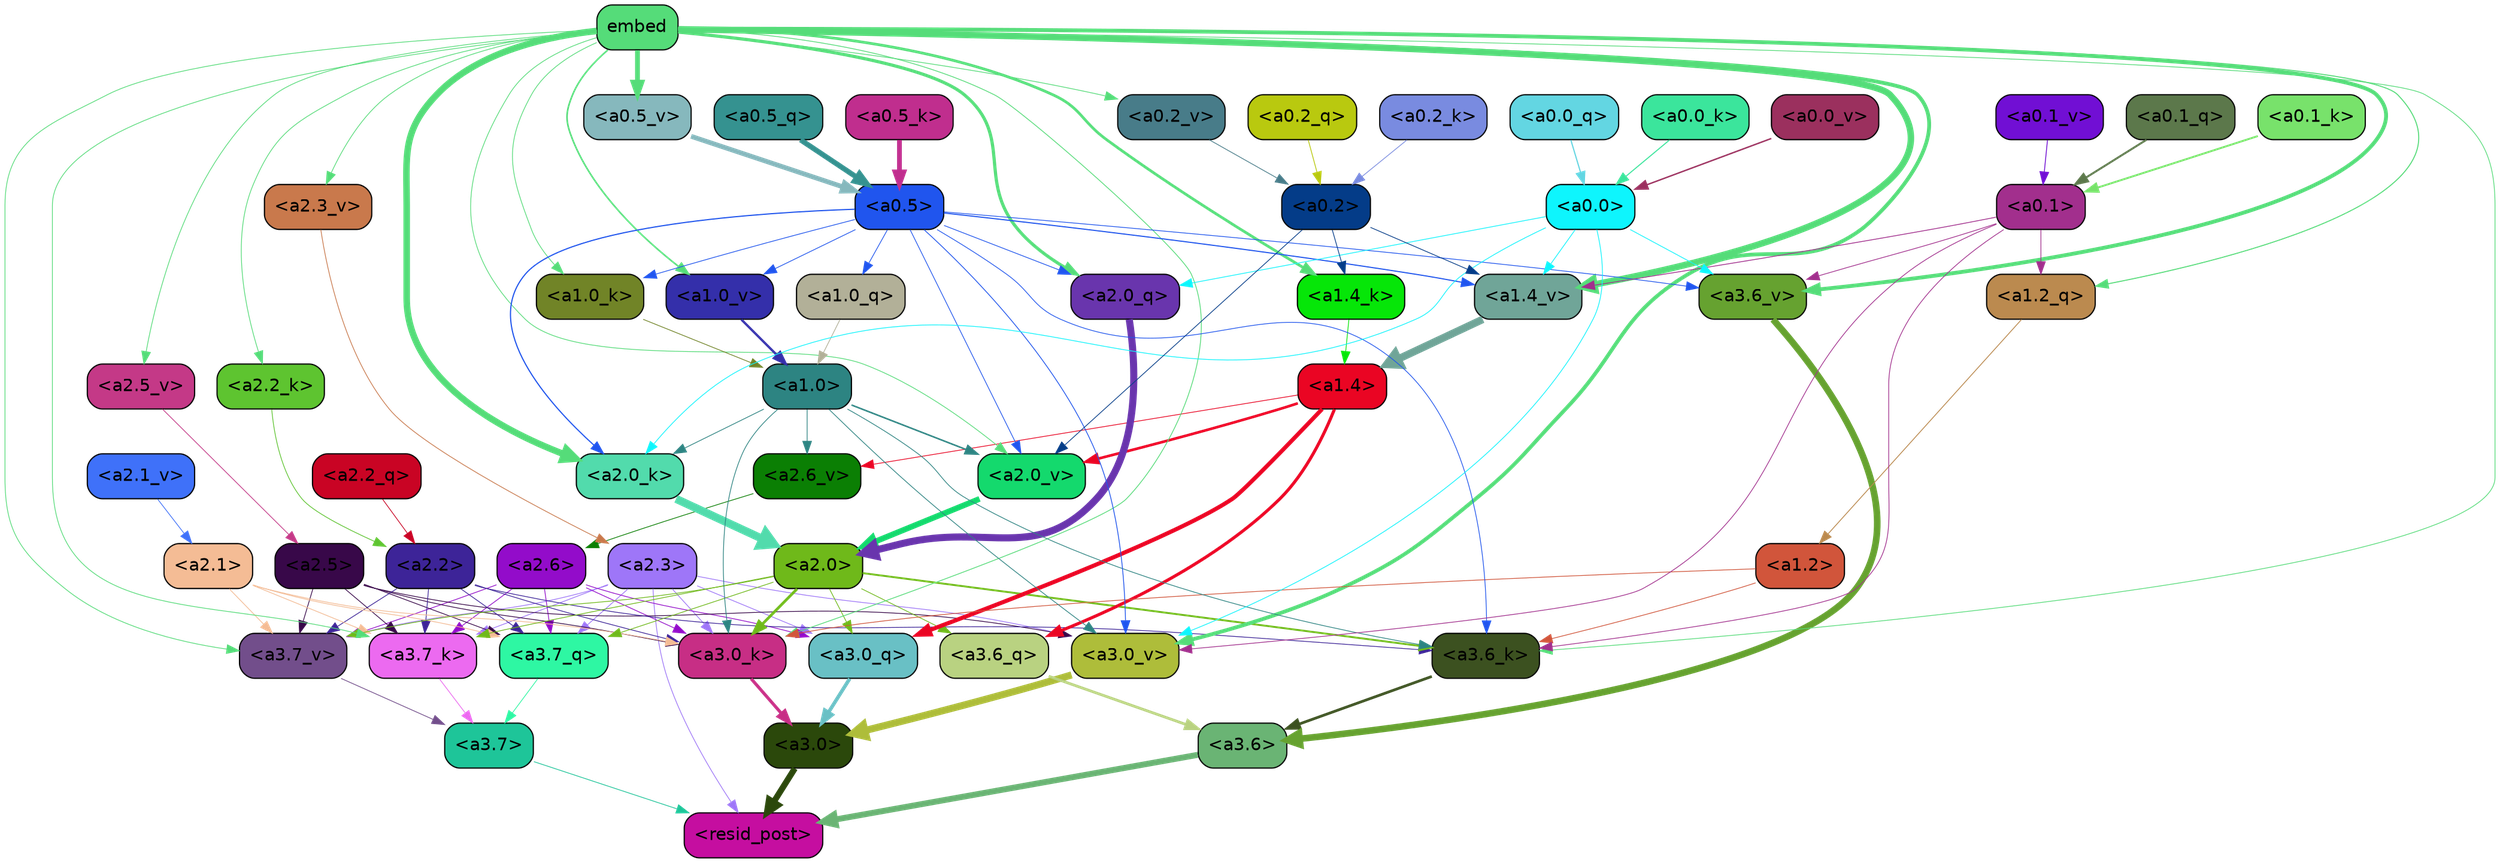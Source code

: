 strict digraph "" {
	graph [bgcolor=transparent,
		layout=dot,
		overlap=false,
		splines=true
	];
	"<a3.7>"	[color=black,
		fillcolor="#1ec599",
		fontname=Helvetica,
		shape=box,
		style="filled, rounded"];
	"<resid_post>"	[color=black,
		fillcolor="#c50ea0",
		fontname=Helvetica,
		shape=box,
		style="filled, rounded"];
	"<a3.7>" -> "<resid_post>"	[color="#1ec599",
		penwidth=0.6];
	"<a3.6>"	[color=black,
		fillcolor="#6ab474",
		fontname=Helvetica,
		shape=box,
		style="filled, rounded"];
	"<a3.6>" -> "<resid_post>"	[color="#6ab474",
		penwidth=4.7534414529800415];
	"<a3.0>"	[color=black,
		fillcolor="#2b480b",
		fontname=Helvetica,
		shape=box,
		style="filled, rounded"];
	"<a3.0>" -> "<resid_post>"	[color="#2b480b",
		penwidth=4.898576855659485];
	"<a2.3>"	[color=black,
		fillcolor="#9e76f8",
		fontname=Helvetica,
		shape=box,
		style="filled, rounded"];
	"<a2.3>" -> "<resid_post>"	[color="#9e76f8",
		penwidth=0.6];
	"<a3.7_q>"	[color=black,
		fillcolor="#2ef7a3",
		fontname=Helvetica,
		shape=box,
		style="filled, rounded"];
	"<a2.3>" -> "<a3.7_q>"	[color="#9e76f8",
		penwidth=0.6];
	"<a3.0_q>"	[color=black,
		fillcolor="#69c0c5",
		fontname=Helvetica,
		shape=box,
		style="filled, rounded"];
	"<a2.3>" -> "<a3.0_q>"	[color="#9e76f8",
		penwidth=0.6];
	"<a3.7_k>"	[color=black,
		fillcolor="#ec6af0",
		fontname=Helvetica,
		shape=box,
		style="filled, rounded"];
	"<a2.3>" -> "<a3.7_k>"	[color="#9e76f8",
		penwidth=0.6];
	"<a3.0_k>"	[color=black,
		fillcolor="#c72e85",
		fontname=Helvetica,
		shape=box,
		style="filled, rounded"];
	"<a2.3>" -> "<a3.0_k>"	[color="#9e76f8",
		penwidth=0.6];
	"<a3.7_v>"	[color=black,
		fillcolor="#724e8b",
		fontname=Helvetica,
		shape=box,
		style="filled, rounded"];
	"<a2.3>" -> "<a3.7_v>"	[color="#9e76f8",
		penwidth=0.6];
	"<a3.0_v>"	[color=black,
		fillcolor="#aebd3a",
		fontname=Helvetica,
		shape=box,
		style="filled, rounded"];
	"<a2.3>" -> "<a3.0_v>"	[color="#9e76f8",
		penwidth=0.6];
	"<a3.7_q>" -> "<a3.7>"	[color="#2ef7a3",
		penwidth=0.6];
	"<a3.6_q>"	[color=black,
		fillcolor="#b9d281",
		fontname=Helvetica,
		shape=box,
		style="filled, rounded"];
	"<a3.6_q>" -> "<a3.6>"	[color="#b9d281",
		penwidth=2.160832464694977];
	"<a3.0_q>" -> "<a3.0>"	[color="#69c0c5",
		penwidth=2.870753765106201];
	"<a3.7_k>" -> "<a3.7>"	[color="#ec6af0",
		penwidth=0.6];
	"<a3.6_k>"	[color=black,
		fillcolor="#3c5120",
		fontname=Helvetica,
		shape=box,
		style="filled, rounded"];
	"<a3.6_k>" -> "<a3.6>"	[color="#3c5120",
		penwidth=2.13908451795578];
	"<a3.0_k>" -> "<a3.0>"	[color="#c72e85",
		penwidth=2.520303964614868];
	"<a3.7_v>" -> "<a3.7>"	[color="#724e8b",
		penwidth=0.6];
	"<a3.6_v>"	[color=black,
		fillcolor="#66a230",
		fontname=Helvetica,
		shape=box,
		style="filled, rounded"];
	"<a3.6_v>" -> "<a3.6>"	[color="#66a230",
		penwidth=5.297133803367615];
	"<a3.0_v>" -> "<a3.0>"	[color="#aebd3a",
		penwidth=5.680712580680847];
	"<a2.6>"	[color=black,
		fillcolor="#930cca",
		fontname=Helvetica,
		shape=box,
		style="filled, rounded"];
	"<a2.6>" -> "<a3.7_q>"	[color="#930cca",
		penwidth=0.6];
	"<a2.6>" -> "<a3.0_q>"	[color="#930cca",
		penwidth=0.6];
	"<a2.6>" -> "<a3.7_k>"	[color="#930cca",
		penwidth=0.6];
	"<a2.6>" -> "<a3.0_k>"	[color="#930cca",
		penwidth=0.6];
	"<a2.6>" -> "<a3.7_v>"	[color="#930cca",
		penwidth=0.6];
	"<a2.5>"	[color=black,
		fillcolor="#380849",
		fontname=Helvetica,
		shape=box,
		style="filled, rounded"];
	"<a2.5>" -> "<a3.7_q>"	[color="#380849",
		penwidth=0.6];
	"<a2.5>" -> "<a3.7_k>"	[color="#380849",
		penwidth=0.6];
	"<a2.5>" -> "<a3.0_k>"	[color="#380849",
		penwidth=0.6];
	"<a2.5>" -> "<a3.7_v>"	[color="#380849",
		penwidth=0.6];
	"<a2.5>" -> "<a3.0_v>"	[color="#380849",
		penwidth=0.6];
	"<a2.2>"	[color=black,
		fillcolor="#3d2498",
		fontname=Helvetica,
		shape=box,
		style="filled, rounded"];
	"<a2.2>" -> "<a3.7_q>"	[color="#3d2498",
		penwidth=0.6];
	"<a2.2>" -> "<a3.7_k>"	[color="#3d2498",
		penwidth=0.6];
	"<a2.2>" -> "<a3.6_k>"	[color="#3d2498",
		penwidth=0.6];
	"<a2.2>" -> "<a3.0_k>"	[color="#3d2498",
		penwidth=0.6];
	"<a2.2>" -> "<a3.7_v>"	[color="#3d2498",
		penwidth=0.6];
	"<a2.1>"	[color=black,
		fillcolor="#f4bc95",
		fontname=Helvetica,
		shape=box,
		style="filled, rounded"];
	"<a2.1>" -> "<a3.7_q>"	[color="#f4bc95",
		penwidth=0.6];
	"<a2.1>" -> "<a3.7_k>"	[color="#f4bc95",
		penwidth=0.6];
	"<a2.1>" -> "<a3.0_k>"	[color="#f4bc95",
		penwidth=0.6];
	"<a2.1>" -> "<a3.7_v>"	[color="#f4bc95",
		penwidth=0.6];
	"<a2.0>"	[color=black,
		fillcolor="#6fb91a",
		fontname=Helvetica,
		shape=box,
		style="filled, rounded"];
	"<a2.0>" -> "<a3.7_q>"	[color="#6fb91a",
		penwidth=0.6];
	"<a2.0>" -> "<a3.6_q>"	[color="#6fb91a",
		penwidth=0.6];
	"<a2.0>" -> "<a3.0_q>"	[color="#6fb91a",
		penwidth=0.6];
	"<a2.0>" -> "<a3.7_k>"	[color="#6fb91a",
		penwidth=0.6];
	"<a2.0>" -> "<a3.6_k>"	[color="#6fb91a",
		penwidth=1.4957321882247925];
	"<a2.0>" -> "<a3.0_k>"	[color="#6fb91a",
		penwidth=2.18752121925354];
	"<a2.0>" -> "<a3.7_v>"	[color="#6fb91a",
		penwidth=0.6];
	"<a1.4>"	[color=black,
		fillcolor="#ea0523",
		fontname=Helvetica,
		shape=box,
		style="filled, rounded"];
	"<a1.4>" -> "<a3.6_q>"	[color="#ea0523",
		penwidth=2.4829938411712646];
	"<a1.4>" -> "<a3.0_q>"	[color="#ea0523",
		penwidth=3.299744725227356];
	"<a2.6_v>"	[color=black,
		fillcolor="#0b7f04",
		fontname=Helvetica,
		shape=box,
		style="filled, rounded"];
	"<a1.4>" -> "<a2.6_v>"	[color="#ea0523",
		penwidth=0.6];
	"<a2.0_v>"	[color=black,
		fillcolor="#14d96d",
		fontname=Helvetica,
		shape=box,
		style="filled, rounded"];
	"<a1.4>" -> "<a2.0_v>"	[color="#ea0523",
		penwidth=2.092592429369688];
	embed	[color=black,
		fillcolor="#55dc79",
		fontname=Helvetica,
		shape=box,
		style="filled, rounded"];
	embed -> "<a3.7_k>"	[color="#55dc79",
		penwidth=0.6];
	embed -> "<a3.6_k>"	[color="#55dc79",
		penwidth=0.6];
	embed -> "<a3.0_k>"	[color="#55dc79",
		penwidth=0.6394047290086746];
	embed -> "<a3.7_v>"	[color="#55dc79",
		penwidth=0.6];
	embed -> "<a3.6_v>"	[color="#55dc79",
		penwidth=3.067279100418091];
	embed -> "<a3.0_v>"	[color="#55dc79",
		penwidth=3.0212591886520386];
	"<a2.0_q>"	[color=black,
		fillcolor="#6935ad",
		fontname=Helvetica,
		shape=box,
		style="filled, rounded"];
	embed -> "<a2.0_q>"	[color="#55dc79",
		penwidth=2.5355080366134644];
	"<a2.2_k>"	[color=black,
		fillcolor="#5ec430",
		fontname=Helvetica,
		shape=box,
		style="filled, rounded"];
	embed -> "<a2.2_k>"	[color="#55dc79",
		penwidth=0.6];
	"<a2.0_k>"	[color=black,
		fillcolor="#52dbac",
		fontname=Helvetica,
		shape=box,
		style="filled, rounded"];
	embed -> "<a2.0_k>"	[color="#55dc79",
		penwidth=5.2180726528167725];
	"<a2.5_v>"	[color=black,
		fillcolor="#c43987",
		fontname=Helvetica,
		shape=box,
		style="filled, rounded"];
	embed -> "<a2.5_v>"	[color="#55dc79",
		penwidth=0.6];
	"<a2.3_v>"	[color=black,
		fillcolor="#c9794c",
		fontname=Helvetica,
		shape=box,
		style="filled, rounded"];
	embed -> "<a2.3_v>"	[color="#55dc79",
		penwidth=0.6];
	embed -> "<a2.0_v>"	[color="#55dc79",
		penwidth=0.6];
	"<a1.2_q>"	[color=black,
		fillcolor="#bb8a4f",
		fontname=Helvetica,
		shape=box,
		style="filled, rounded"];
	embed -> "<a1.2_q>"	[color="#55dc79",
		penwidth=0.8094894886016846];
	"<a1.4_k>"	[color=black,
		fillcolor="#06e608",
		fontname=Helvetica,
		shape=box,
		style="filled, rounded"];
	embed -> "<a1.4_k>"	[color="#55dc79",
		penwidth=2.1732678413391113];
	"<a1.0_k>"	[color=black,
		fillcolor="#718427",
		fontname=Helvetica,
		shape=box,
		style="filled, rounded"];
	embed -> "<a1.0_k>"	[color="#55dc79",
		penwidth=0.6];
	"<a1.4_v>"	[color=black,
		fillcolor="#70a598",
		fontname=Helvetica,
		shape=box,
		style="filled, rounded"];
	embed -> "<a1.4_v>"	[color="#55dc79",
		penwidth=5.162249565124512];
	"<a1.0_v>"	[color=black,
		fillcolor="#342faa",
		fontname=Helvetica,
		shape=box,
		style="filled, rounded"];
	embed -> "<a1.0_v>"	[color="#55dc79",
		penwidth=1.26457279920578];
	"<a0.5_v>"	[color=black,
		fillcolor="#86b8bd",
		fontname=Helvetica,
		shape=box,
		style="filled, rounded"];
	embed -> "<a0.5_v>"	[color="#55dc79",
		penwidth=3.8054766058921814];
	"<a0.2_v>"	[color=black,
		fillcolor="#487c89",
		fontname=Helvetica,
		shape=box,
		style="filled, rounded"];
	embed -> "<a0.2_v>"	[color="#55dc79",
		penwidth=0.6];
	"<a1.2>"	[color=black,
		fillcolor="#d1553b",
		fontname=Helvetica,
		shape=box,
		style="filled, rounded"];
	"<a1.2>" -> "<a3.6_k>"	[color="#d1553b",
		penwidth=0.6];
	"<a1.2>" -> "<a3.0_k>"	[color="#d1553b",
		penwidth=0.6];
	"<a1.0>"	[color=black,
		fillcolor="#2d8482",
		fontname=Helvetica,
		shape=box,
		style="filled, rounded"];
	"<a1.0>" -> "<a3.6_k>"	[color="#2d8482",
		penwidth=0.6];
	"<a1.0>" -> "<a3.0_k>"	[color="#2d8482",
		penwidth=0.6];
	"<a1.0>" -> "<a3.0_v>"	[color="#2d8482",
		penwidth=0.6];
	"<a1.0>" -> "<a2.0_k>"	[color="#2d8482",
		penwidth=0.6];
	"<a1.0>" -> "<a2.6_v>"	[color="#2d8482",
		penwidth=0.6];
	"<a1.0>" -> "<a2.0_v>"	[color="#2d8482",
		penwidth=1.2132605910301208];
	"<a0.5>"	[color=black,
		fillcolor="#2055ee",
		fontname=Helvetica,
		shape=box,
		style="filled, rounded"];
	"<a0.5>" -> "<a3.6_k>"	[color="#2055ee",
		penwidth=0.6];
	"<a0.5>" -> "<a3.6_v>"	[color="#2055ee",
		penwidth=0.6];
	"<a0.5>" -> "<a3.0_v>"	[color="#2055ee",
		penwidth=0.648682102560997];
	"<a0.5>" -> "<a2.0_q>"	[color="#2055ee",
		penwidth=0.6];
	"<a0.5>" -> "<a2.0_k>"	[color="#2055ee",
		penwidth=0.9236047863960266];
	"<a0.5>" -> "<a2.0_v>"	[color="#2055ee",
		penwidth=0.6];
	"<a1.0_q>"	[color=black,
		fillcolor="#b2b098",
		fontname=Helvetica,
		shape=box,
		style="filled, rounded"];
	"<a0.5>" -> "<a1.0_q>"	[color="#2055ee",
		penwidth=0.6];
	"<a0.5>" -> "<a1.0_k>"	[color="#2055ee",
		penwidth=0.6];
	"<a0.5>" -> "<a1.4_v>"	[color="#2055ee",
		penwidth=0.8783596754074097];
	"<a0.5>" -> "<a1.0_v>"	[color="#2055ee",
		penwidth=0.6];
	"<a0.1>"	[color=black,
		fillcolor="#a22f8d",
		fontname=Helvetica,
		shape=box,
		style="filled, rounded"];
	"<a0.1>" -> "<a3.6_k>"	[color="#a22f8d",
		penwidth=0.6];
	"<a0.1>" -> "<a3.6_v>"	[color="#a22f8d",
		penwidth=0.6];
	"<a0.1>" -> "<a3.0_v>"	[color="#a22f8d",
		penwidth=0.6];
	"<a0.1>" -> "<a1.2_q>"	[color="#a22f8d",
		penwidth=0.6];
	"<a0.1>" -> "<a1.4_v>"	[color="#a22f8d",
		penwidth=0.6490728855133057];
	"<a0.0>"	[color=black,
		fillcolor="#0ef5fd",
		fontname=Helvetica,
		shape=box,
		style="filled, rounded"];
	"<a0.0>" -> "<a3.6_v>"	[color="#0ef5fd",
		penwidth=0.6];
	"<a0.0>" -> "<a3.0_v>"	[color="#0ef5fd",
		penwidth=0.6];
	"<a0.0>" -> "<a2.0_q>"	[color="#0ef5fd",
		penwidth=0.6];
	"<a0.0>" -> "<a2.0_k>"	[color="#0ef5fd",
		penwidth=0.6];
	"<a0.0>" -> "<a1.4_v>"	[color="#0ef5fd",
		penwidth=0.6];
	"<a2.2_q>"	[color=black,
		fillcolor="#c90424",
		fontname=Helvetica,
		shape=box,
		style="filled, rounded"];
	"<a2.2_q>" -> "<a2.2>"	[color="#c90424",
		penwidth=0.6];
	"<a2.0_q>" -> "<a2.0>"	[color="#6935ad",
		penwidth=5.681910276412964];
	"<a2.2_k>" -> "<a2.2>"	[color="#5ec430",
		penwidth=0.6];
	"<a2.0_k>" -> "<a2.0>"	[color="#52dbac",
		penwidth=6.447777509689331];
	"<a2.6_v>" -> "<a2.6>"	[color="#0b7f04",
		penwidth=0.6];
	"<a2.5_v>" -> "<a2.5>"	[color="#c43987",
		penwidth=0.6];
	"<a2.3_v>" -> "<a2.3>"	[color="#c9794c",
		penwidth=0.6];
	"<a2.1_v>"	[color=black,
		fillcolor="#3f71f9",
		fontname=Helvetica,
		shape=box,
		style="filled, rounded"];
	"<a2.1_v>" -> "<a2.1>"	[color="#3f71f9",
		penwidth=0.6];
	"<a2.0_v>" -> "<a2.0>"	[color="#14d96d",
		penwidth=4.5695202350616455];
	"<a0.2>"	[color=black,
		fillcolor="#043c88",
		fontname=Helvetica,
		shape=box,
		style="filled, rounded"];
	"<a0.2>" -> "<a2.0_v>"	[color="#043c88",
		penwidth=0.6];
	"<a0.2>" -> "<a1.4_k>"	[color="#043c88",
		penwidth=0.6];
	"<a0.2>" -> "<a1.4_v>"	[color="#043c88",
		penwidth=0.6];
	"<a1.2_q>" -> "<a1.2>"	[color="#bb8a4f",
		penwidth=0.6769798994064331];
	"<a1.0_q>" -> "<a1.0>"	[color="#b2b098",
		penwidth=0.6];
	"<a1.4_k>" -> "<a1.4>"	[color="#06e608",
		penwidth=0.6];
	"<a1.0_k>" -> "<a1.0>"	[color="#718427",
		penwidth=0.6];
	"<a1.4_v>" -> "<a1.4>"	[color="#70a598",
		penwidth=6.016597509384155];
	"<a1.0_v>" -> "<a1.0>"	[color="#342faa",
		penwidth=1.8562973737716675];
	"<a0.5_q>"	[color=black,
		fillcolor="#359290",
		fontname=Helvetica,
		shape=box,
		style="filled, rounded"];
	"<a0.5_q>" -> "<a0.5>"	[color="#359290",
		penwidth=4.176325984299183];
	"<a0.2_q>"	[color=black,
		fillcolor="#b9c90f",
		fontname=Helvetica,
		shape=box,
		style="filled, rounded"];
	"<a0.2_q>" -> "<a0.2>"	[color="#b9c90f",
		penwidth=0.6484866142272949];
	"<a0.1_q>"	[color=black,
		fillcolor="#5c784b",
		fontname=Helvetica,
		shape=box,
		style="filled, rounded"];
	"<a0.1_q>" -> "<a0.1>"	[color="#5c784b",
		penwidth=1.571044921875];
	"<a0.0_q>"	[color=black,
		fillcolor="#63d6e2",
		fontname=Helvetica,
		shape=box,
		style="filled, rounded"];
	"<a0.0_q>" -> "<a0.0>"	[color="#63d6e2",
		penwidth=0.9426424503326416];
	"<a0.5_k>"	[color=black,
		fillcolor="#c02e8e",
		fontname=Helvetica,
		shape=box,
		style="filled, rounded"];
	"<a0.5_k>" -> "<a0.5>"	[color="#c02e8e",
		penwidth=3.7953722774982452];
	"<a0.2_k>"	[color=black,
		fillcolor="#798be0",
		fontname=Helvetica,
		shape=box,
		style="filled, rounded"];
	"<a0.2_k>" -> "<a0.2>"	[color="#798be0",
		penwidth=0.6];
	"<a0.1_k>"	[color=black,
		fillcolor="#78e26b",
		fontname=Helvetica,
		shape=box,
		style="filled, rounded"];
	"<a0.1_k>" -> "<a0.1>"	[color="#78e26b",
		penwidth=1.483607530593872];
	"<a0.0_k>"	[color=black,
		fillcolor="#3be59c",
		fontname=Helvetica,
		shape=box,
		style="filled, rounded"];
	"<a0.0_k>" -> "<a0.0>"	[color="#3be59c",
		penwidth=0.8216795921325684];
	"<a0.5_v>" -> "<a0.5>"	[color="#86b8bd",
		penwidth=3.805475652217865];
	"<a0.2_v>" -> "<a0.2>"	[color="#487c89",
		penwidth=0.6];
	"<a0.1_v>"	[color=black,
		fillcolor="#710fd4",
		fontname=Helvetica,
		shape=box,
		style="filled, rounded"];
	"<a0.1_v>" -> "<a0.1>"	[color="#710fd4",
		penwidth=0.6855120658874512];
	"<a0.0_v>"	[color=black,
		fillcolor="#9b305e",
		fontname=Helvetica,
		shape=box,
		style="filled, rounded"];
	"<a0.0_v>" -> "<a0.0>"	[color="#9b305e",
		penwidth=1.1353182792663574];
}
